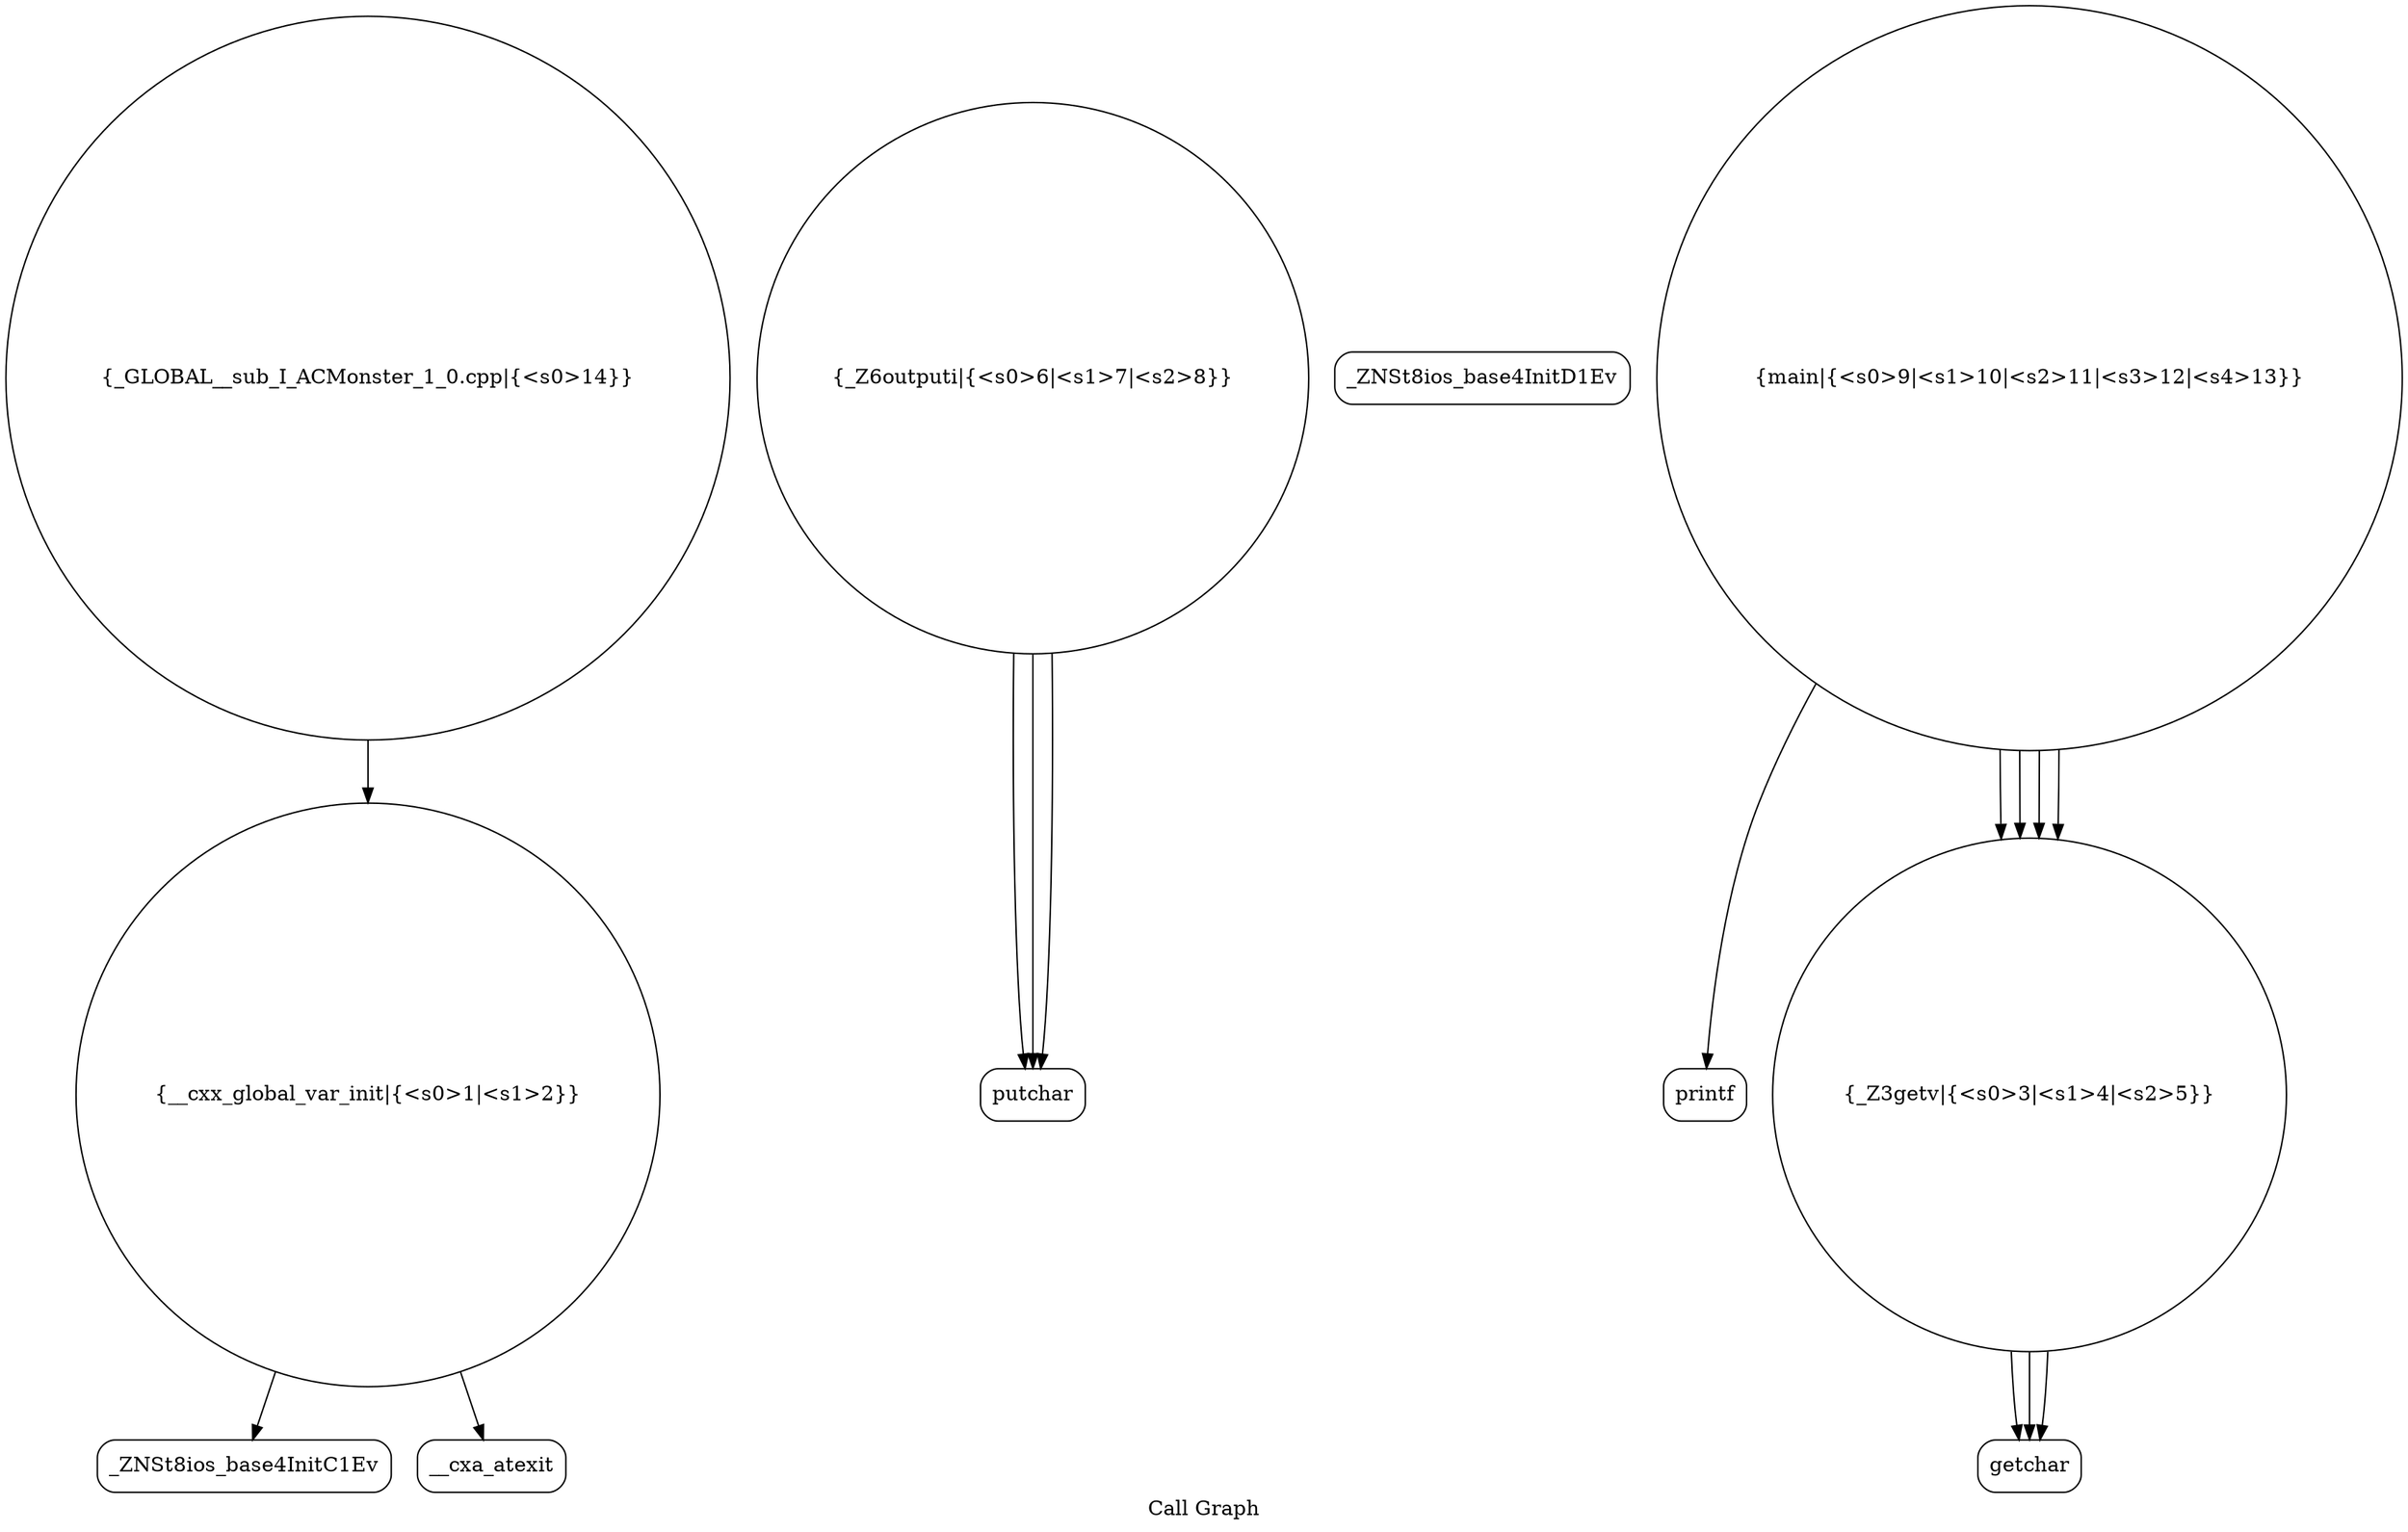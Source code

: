 digraph "Call Graph" {
	label="Call Graph";

	Node0x5633a452fe90 [shape=record,shape=circle,label="{__cxx_global_var_init|{<s0>1|<s1>2}}"];
	Node0x5633a452fe90:s0 -> Node0x5633a4530320[color=black];
	Node0x5633a452fe90:s1 -> Node0x5633a4530420[color=black];
	Node0x5633a4530620 [shape=record,shape=Mrecord,label="{putchar}"];
	Node0x5633a45303a0 [shape=record,shape=Mrecord,label="{_ZNSt8ios_base4InitD1Ev}"];
	Node0x5633a4530720 [shape=record,shape=Mrecord,label="{printf}"];
	Node0x5633a45304a0 [shape=record,shape=circle,label="{_Z3getv|{<s0>3|<s1>4|<s2>5}}"];
	Node0x5633a45304a0:s0 -> Node0x5633a4530520[color=black];
	Node0x5633a45304a0:s1 -> Node0x5633a4530520[color=black];
	Node0x5633a45304a0:s2 -> Node0x5633a4530520[color=black];
	Node0x5633a45305a0 [shape=record,shape=circle,label="{_Z6outputi|{<s0>6|<s1>7|<s2>8}}"];
	Node0x5633a45305a0:s0 -> Node0x5633a4530620[color=black];
	Node0x5633a45305a0:s1 -> Node0x5633a4530620[color=black];
	Node0x5633a45305a0:s2 -> Node0x5633a4530620[color=black];
	Node0x5633a4530320 [shape=record,shape=Mrecord,label="{_ZNSt8ios_base4InitC1Ev}"];
	Node0x5633a45306a0 [shape=record,shape=circle,label="{main|{<s0>9|<s1>10|<s2>11|<s3>12|<s4>13}}"];
	Node0x5633a45306a0:s0 -> Node0x5633a45304a0[color=black];
	Node0x5633a45306a0:s1 -> Node0x5633a45304a0[color=black];
	Node0x5633a45306a0:s2 -> Node0x5633a45304a0[color=black];
	Node0x5633a45306a0:s3 -> Node0x5633a45304a0[color=black];
	Node0x5633a45306a0:s4 -> Node0x5633a4530720[color=black];
	Node0x5633a4530420 [shape=record,shape=Mrecord,label="{__cxa_atexit}"];
	Node0x5633a45307a0 [shape=record,shape=circle,label="{_GLOBAL__sub_I_ACMonster_1_0.cpp|{<s0>14}}"];
	Node0x5633a45307a0:s0 -> Node0x5633a452fe90[color=black];
	Node0x5633a4530520 [shape=record,shape=Mrecord,label="{getchar}"];
}
